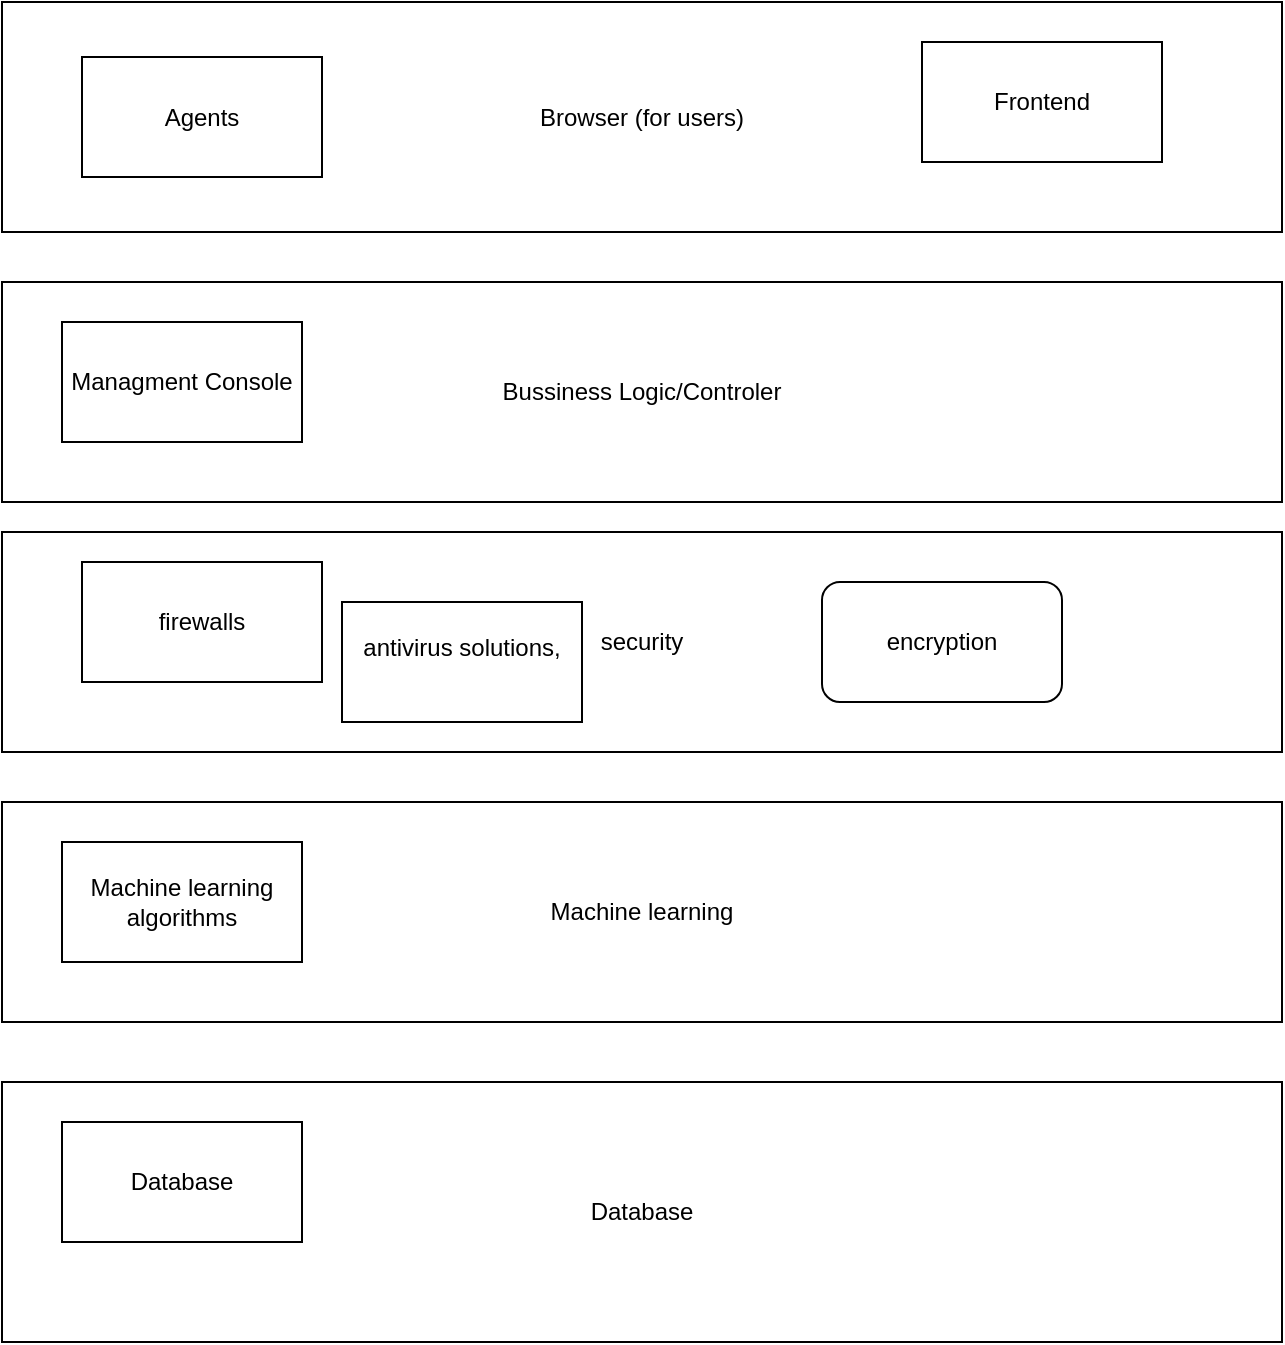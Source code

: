 <mxfile version="24.7.5">
  <diagram name="Page-1" id="zINM_NtTZd1R49-j_S16">
    <mxGraphModel dx="1411" dy="706" grid="1" gridSize="10" guides="1" tooltips="1" connect="1" arrows="1" fold="1" page="1" pageScale="1" pageWidth="850" pageHeight="1100" math="0" shadow="0">
      <root>
        <mxCell id="0" />
        <mxCell id="1" parent="0" />
        <mxCell id="RTGAcHwAV_b_R4iHMzfL-28" value="security" style="rounded=0;whiteSpace=wrap;html=1;fillColor=none;" vertex="1" parent="1">
          <mxGeometry x="100" y="275" width="640" height="110" as="geometry" />
        </mxCell>
        <mxCell id="RTGAcHwAV_b_R4iHMzfL-1" value="Machine learning" style="rounded=0;whiteSpace=wrap;html=1;fillColor=none;" vertex="1" parent="1">
          <mxGeometry x="100" y="410" width="640" height="110" as="geometry" />
        </mxCell>
        <mxCell id="RTGAcHwAV_b_R4iHMzfL-2" value="Bussiness Logic/Controler" style="whiteSpace=wrap;html=1;rounded=0;fillColor=none;" vertex="1" parent="1">
          <mxGeometry x="100" y="150" width="640" height="110" as="geometry" />
        </mxCell>
        <mxCell id="RTGAcHwAV_b_R4iHMzfL-7" value="Database" style="whiteSpace=wrap;html=1;rounded=0;fillColor=none;" vertex="1" parent="1">
          <mxGeometry x="100" y="550" width="640" height="130" as="geometry" />
        </mxCell>
        <mxCell id="RTGAcHwAV_b_R4iHMzfL-9" value="Managment Console" style="rounded=0;whiteSpace=wrap;html=1;" vertex="1" parent="1">
          <mxGeometry x="130" y="170" width="120" height="60" as="geometry" />
        </mxCell>
        <mxCell id="RTGAcHwAV_b_R4iHMzfL-10" value="Agents" style="rounded=0;whiteSpace=wrap;html=1;" vertex="1" parent="1">
          <mxGeometry x="140" y="37.5" width="120" height="60" as="geometry" />
        </mxCell>
        <mxCell id="RTGAcHwAV_b_R4iHMzfL-11" value="Machine learning algorithms" style="rounded=0;whiteSpace=wrap;html=1;" vertex="1" parent="1">
          <mxGeometry x="130" y="430" width="120" height="60" as="geometry" />
        </mxCell>
        <mxCell id="RTGAcHwAV_b_R4iHMzfL-13" value="antivirus solutions,&lt;div&gt;&lt;br&gt;&lt;/div&gt;" style="rounded=0;whiteSpace=wrap;html=1;" vertex="1" parent="1">
          <mxGeometry x="270" y="310" width="120" height="60" as="geometry" />
        </mxCell>
        <mxCell id="RTGAcHwAV_b_R4iHMzfL-14" value="encryption" style="rounded=1;whiteSpace=wrap;html=1;" vertex="1" parent="1">
          <mxGeometry x="510" y="300" width="120" height="60" as="geometry" />
        </mxCell>
        <mxCell id="RTGAcHwAV_b_R4iHMzfL-15" value="Database" style="rounded=0;whiteSpace=wrap;html=1;" vertex="1" parent="1">
          <mxGeometry x="130" y="570" width="120" height="60" as="geometry" />
        </mxCell>
        <mxCell id="RTGAcHwAV_b_R4iHMzfL-24" value="Frontend" style="rounded=0;whiteSpace=wrap;html=1;" vertex="1" parent="1">
          <mxGeometry x="560" y="30" width="120" height="60" as="geometry" />
        </mxCell>
        <mxCell id="RTGAcHwAV_b_R4iHMzfL-26" value="Browser (for users)" style="whiteSpace=wrap;html=1;rounded=0;fillColor=none;" vertex="1" parent="1">
          <mxGeometry x="100" y="10" width="640" height="115" as="geometry" />
        </mxCell>
        <mxCell id="RTGAcHwAV_b_R4iHMzfL-29" value="firewalls" style="rounded=0;whiteSpace=wrap;html=1;" vertex="1" parent="1">
          <mxGeometry x="140" y="290" width="120" height="60" as="geometry" />
        </mxCell>
      </root>
    </mxGraphModel>
  </diagram>
</mxfile>
